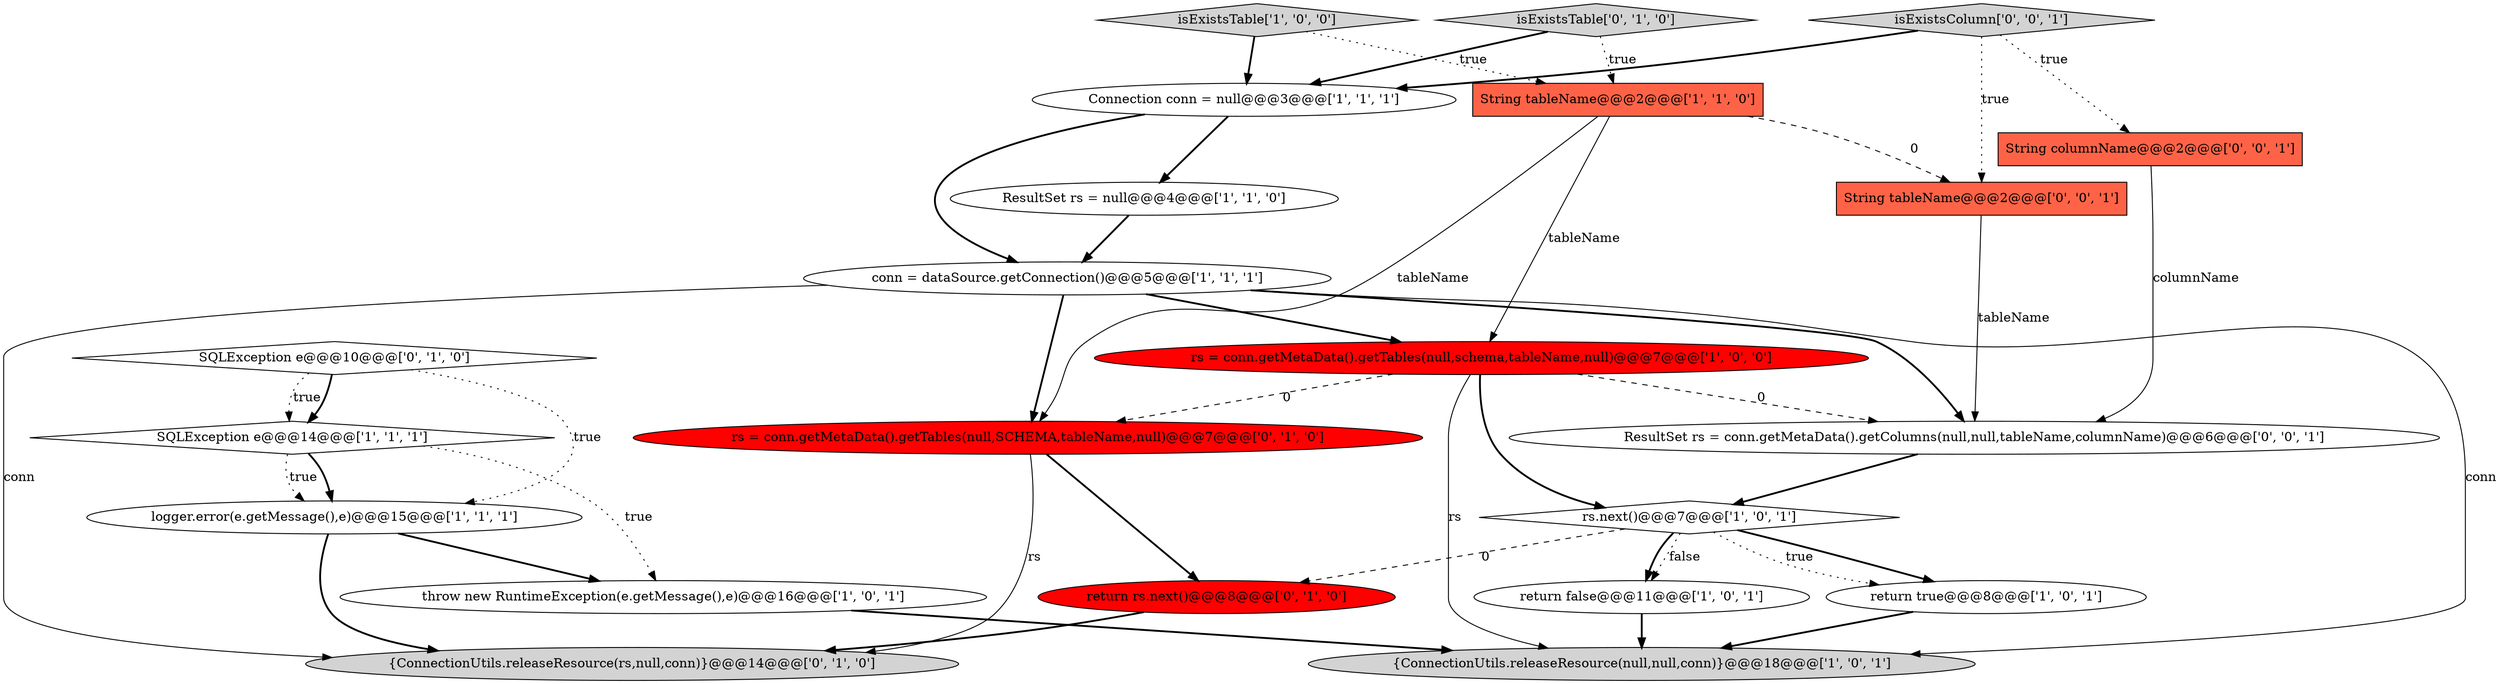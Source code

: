 digraph {
19 [style = filled, label = "String tableName@@@2@@@['0', '0', '1']", fillcolor = tomato, shape = box image = "AAA0AAABBB3BBB"];
5 [style = filled, label = "ResultSet rs = null@@@4@@@['1', '1', '0']", fillcolor = white, shape = ellipse image = "AAA0AAABBB1BBB"];
17 [style = filled, label = "isExistsTable['0', '1', '0']", fillcolor = lightgray, shape = diamond image = "AAA0AAABBB2BBB"];
20 [style = filled, label = "ResultSet rs = conn.getMetaData().getColumns(null,null,tableName,columnName)@@@6@@@['0', '0', '1']", fillcolor = white, shape = ellipse image = "AAA0AAABBB3BBB"];
9 [style = filled, label = "throw new RuntimeException(e.getMessage(),e)@@@16@@@['1', '0', '1']", fillcolor = white, shape = ellipse image = "AAA0AAABBB1BBB"];
6 [style = filled, label = "String tableName@@@2@@@['1', '1', '0']", fillcolor = tomato, shape = box image = "AAA0AAABBB1BBB"];
7 [style = filled, label = "Connection conn = null@@@3@@@['1', '1', '1']", fillcolor = white, shape = ellipse image = "AAA0AAABBB1BBB"];
3 [style = filled, label = "return true@@@8@@@['1', '0', '1']", fillcolor = white, shape = ellipse image = "AAA0AAABBB1BBB"];
16 [style = filled, label = "SQLException e@@@10@@@['0', '1', '0']", fillcolor = white, shape = diamond image = "AAA0AAABBB2BBB"];
4 [style = filled, label = "conn = dataSource.getConnection()@@@5@@@['1', '1', '1']", fillcolor = white, shape = ellipse image = "AAA0AAABBB1BBB"];
11 [style = filled, label = "isExistsTable['1', '0', '0']", fillcolor = lightgray, shape = diamond image = "AAA0AAABBB1BBB"];
15 [style = filled, label = "return rs.next()@@@8@@@['0', '1', '0']", fillcolor = red, shape = ellipse image = "AAA1AAABBB2BBB"];
21 [style = filled, label = "isExistsColumn['0', '0', '1']", fillcolor = lightgray, shape = diamond image = "AAA0AAABBB3BBB"];
18 [style = filled, label = "String columnName@@@2@@@['0', '0', '1']", fillcolor = tomato, shape = box image = "AAA0AAABBB3BBB"];
13 [style = filled, label = "rs = conn.getMetaData().getTables(null,SCHEMA,tableName,null)@@@7@@@['0', '1', '0']", fillcolor = red, shape = ellipse image = "AAA1AAABBB2BBB"];
1 [style = filled, label = "SQLException e@@@14@@@['1', '1', '1']", fillcolor = white, shape = diamond image = "AAA0AAABBB1BBB"];
2 [style = filled, label = "rs = conn.getMetaData().getTables(null,schema,tableName,null)@@@7@@@['1', '0', '0']", fillcolor = red, shape = ellipse image = "AAA1AAABBB1BBB"];
12 [style = filled, label = "return false@@@11@@@['1', '0', '1']", fillcolor = white, shape = ellipse image = "AAA0AAABBB1BBB"];
14 [style = filled, label = "{ConnectionUtils.releaseResource(rs,null,conn)}@@@14@@@['0', '1', '0']", fillcolor = lightgray, shape = ellipse image = "AAA0AAABBB2BBB"];
8 [style = filled, label = "rs.next()@@@7@@@['1', '0', '1']", fillcolor = white, shape = diamond image = "AAA0AAABBB1BBB"];
0 [style = filled, label = "logger.error(e.getMessage(),e)@@@15@@@['1', '1', '1']", fillcolor = white, shape = ellipse image = "AAA0AAABBB1BBB"];
10 [style = filled, label = "{ConnectionUtils.releaseResource(null,null,conn)}@@@18@@@['1', '0', '1']", fillcolor = lightgray, shape = ellipse image = "AAA0AAABBB1BBB"];
0->9 [style = bold, label=""];
2->20 [style = dashed, label="0"];
8->12 [style = dotted, label="false"];
15->14 [style = bold, label=""];
17->6 [style = dotted, label="true"];
21->18 [style = dotted, label="true"];
8->15 [style = dashed, label="0"];
4->13 [style = bold, label=""];
8->3 [style = bold, label=""];
6->2 [style = solid, label="tableName"];
13->14 [style = solid, label="rs"];
4->2 [style = bold, label=""];
1->0 [style = bold, label=""];
9->10 [style = bold, label=""];
4->10 [style = solid, label="conn"];
7->4 [style = bold, label=""];
8->3 [style = dotted, label="true"];
19->20 [style = solid, label="tableName"];
4->14 [style = solid, label="conn"];
2->10 [style = solid, label="rs"];
17->7 [style = bold, label=""];
3->10 [style = bold, label=""];
7->5 [style = bold, label=""];
12->10 [style = bold, label=""];
0->14 [style = bold, label=""];
20->8 [style = bold, label=""];
16->0 [style = dotted, label="true"];
16->1 [style = dotted, label="true"];
16->1 [style = bold, label=""];
11->6 [style = dotted, label="true"];
2->13 [style = dashed, label="0"];
1->9 [style = dotted, label="true"];
21->19 [style = dotted, label="true"];
5->4 [style = bold, label=""];
6->19 [style = dashed, label="0"];
4->20 [style = bold, label=""];
18->20 [style = solid, label="columnName"];
21->7 [style = bold, label=""];
13->15 [style = bold, label=""];
1->0 [style = dotted, label="true"];
8->12 [style = bold, label=""];
11->7 [style = bold, label=""];
2->8 [style = bold, label=""];
6->13 [style = solid, label="tableName"];
}
